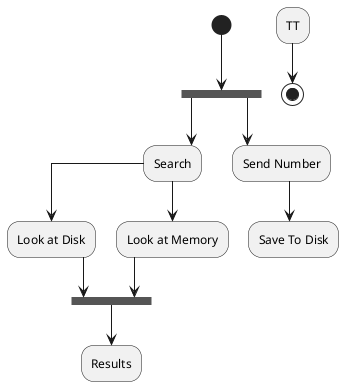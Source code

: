 @startuml
skinparam linetype ortho
(*) --> ===BEGIN=== 
===BEGIN=== -->"Search"
===BEGIN===  --> "Send Number"
"Send Number" --> "Save To Disk"

"Search" --> "Look at Disk"
"Search" --> "Look at Memory"
"Look at Disk" --> ===MERGE===
"Look at Memory" --> ===MERGE===
===MERGE=== --> "Results"
 "TT" --> (*)

@enduml